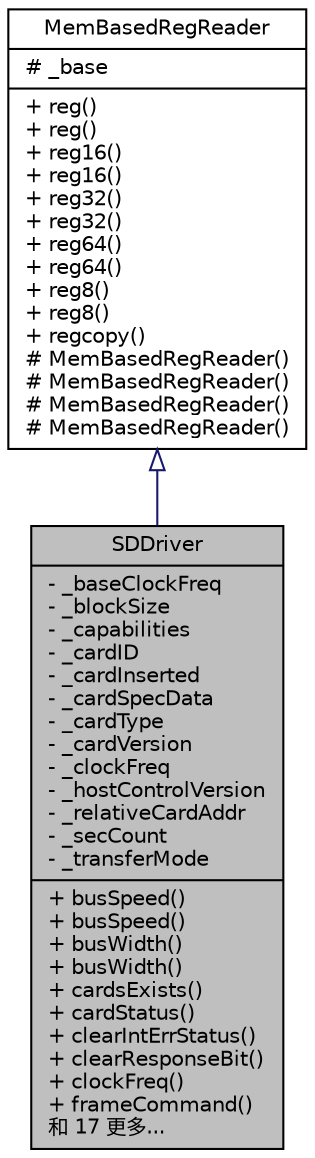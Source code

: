 digraph "SDDriver"
{
  edge [fontname="Helvetica",fontsize="10",labelfontname="Helvetica",labelfontsize="10"];
  node [fontname="Helvetica",fontsize="10",shape=record];
  Node812 [label="{SDDriver\n|- _baseClockFreq\l- _blockSize\l- _capabilities\l- _cardID\l- _cardInserted\l- _cardSpecData\l- _cardType\l- _cardVersion\l- _clockFreq\l- _hostControlVersion\l- _relativeCardAddr\l- _secCount\l- _transferMode\l|+ busSpeed()\l+ busSpeed()\l+ busWidth()\l+ busWidth()\l+ cardsExists()\l+ cardStatus()\l+ clearIntErrStatus()\l+ clearResponseBit()\l+ clockFreq()\l+ frameCommand()\l和 17 更多...\l}",height=0.2,width=0.4,color="black", fillcolor="grey75", style="filled", fontcolor="black"];
  Node813 -> Node812 [dir="back",color="midnightblue",fontsize="10",style="solid",arrowtail="onormal",fontname="Helvetica"];
  Node813 [label="{MemBasedRegReader\n|# _base\l|+ reg()\l+ reg()\l+ reg16()\l+ reg16()\l+ reg32()\l+ reg32()\l+ reg64()\l+ reg64()\l+ reg8()\l+ reg8()\l+ regcopy()\l# MemBasedRegReader()\l# MemBasedRegReader()\l# MemBasedRegReader()\l# MemBasedRegReader()\l}",height=0.2,width=0.4,color="black", fillcolor="white", style="filled",URL="$dd/d17/class_mem_based_reg_reader.html"];
}
